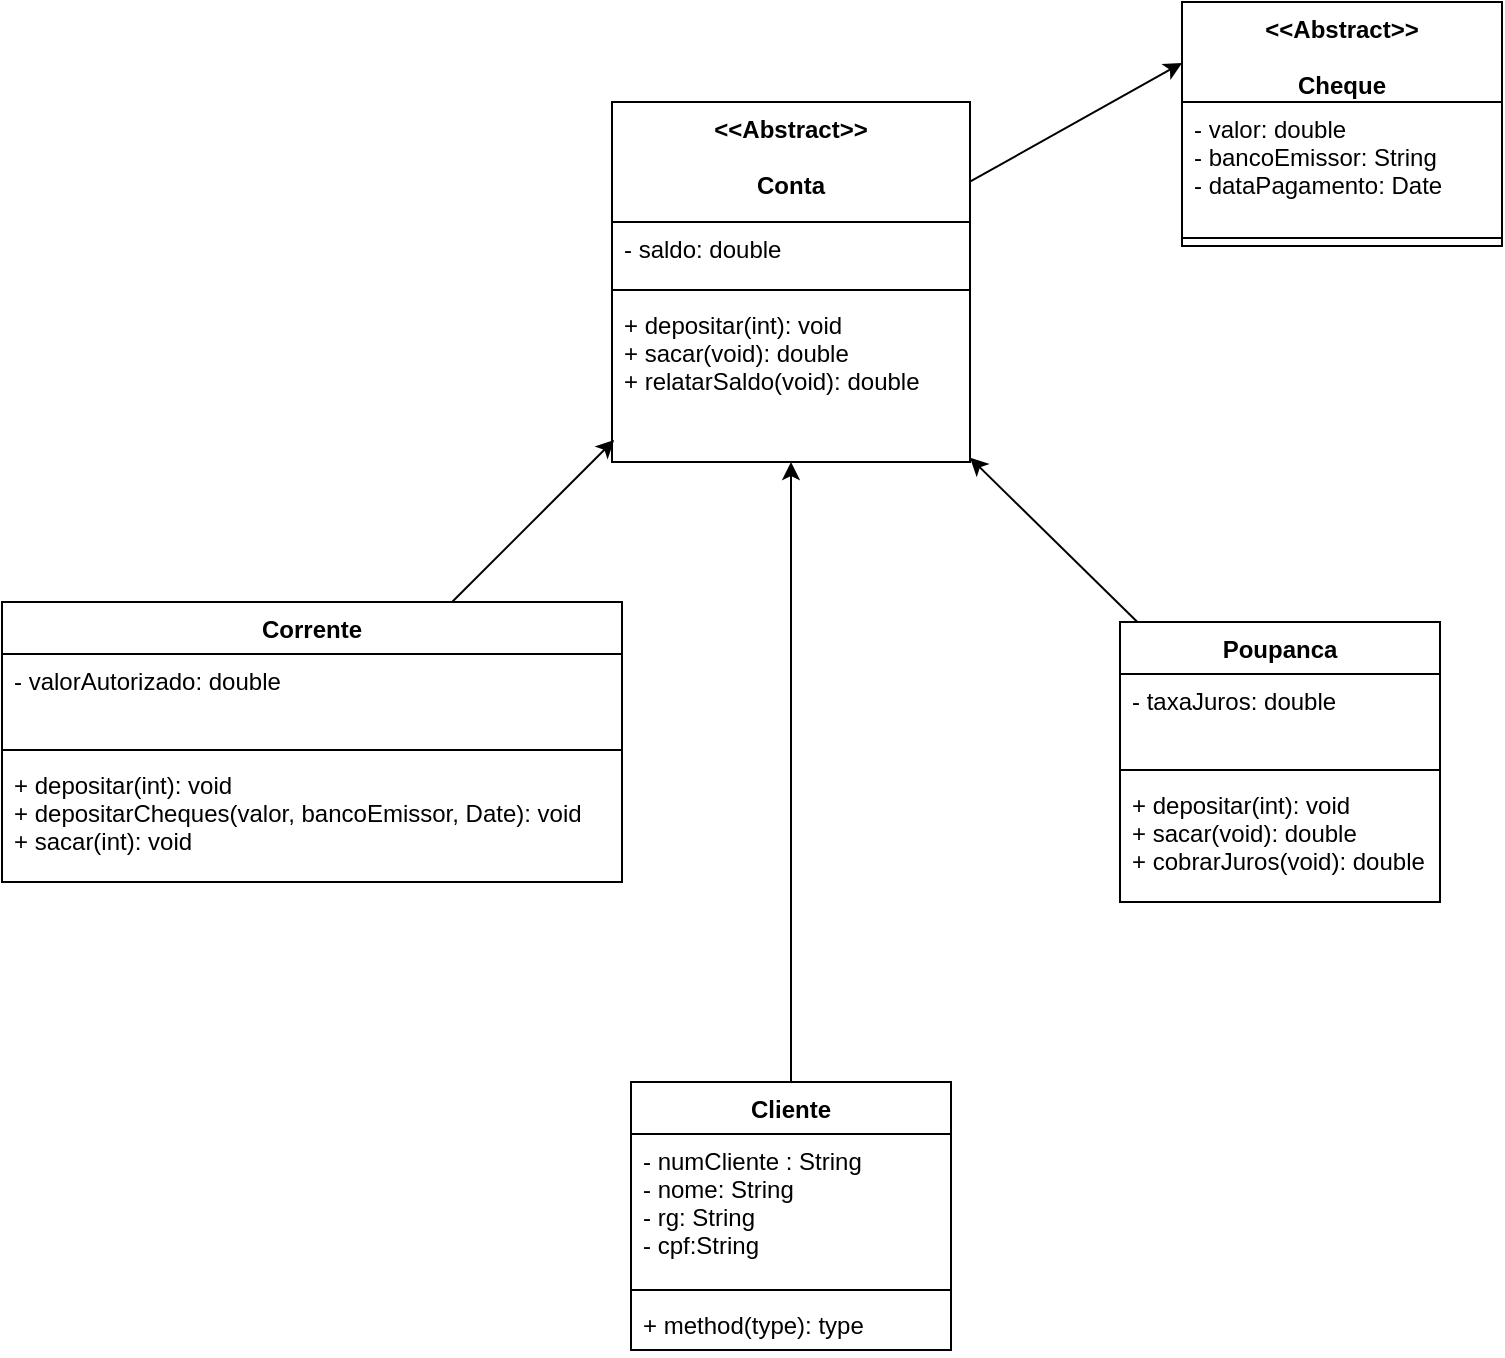 <mxfile version="15.1.2" type="github">
  <diagram id="PcnY6pJij-ISD_BZ_4xA" name="Page-1">
    <mxGraphModel dx="1662" dy="752" grid="1" gridSize="10" guides="1" tooltips="1" connect="1" arrows="1" fold="1" page="1" pageScale="1" pageWidth="827" pageHeight="1169" math="0" shadow="0">
      <root>
        <mxCell id="0" />
        <mxCell id="1" parent="0" />
        <mxCell id="sOgrD42GPx2ci3e1qdg6-27" style="edgeStyle=none;rounded=0;orthogonalLoop=1;jettySize=auto;html=1;" edge="1" parent="1" source="sOgrD42GPx2ci3e1qdg6-1" target="sOgrD42GPx2ci3e1qdg6-8">
          <mxGeometry relative="1" as="geometry" />
        </mxCell>
        <mxCell id="sOgrD42GPx2ci3e1qdg6-1" value="Cliente&#xa;" style="swimlane;fontStyle=1;align=center;verticalAlign=top;childLayout=stackLayout;horizontal=1;startSize=26;horizontalStack=0;resizeParent=1;resizeParentMax=0;resizeLast=0;collapsible=1;marginBottom=0;" vertex="1" parent="1">
          <mxGeometry x="324.5" y="600" width="160" height="134" as="geometry" />
        </mxCell>
        <mxCell id="sOgrD42GPx2ci3e1qdg6-2" value="- numCliente : String&#xa;- nome: String&#xa;- rg: String&#xa;- cpf:String&#xa;" style="text;strokeColor=none;fillColor=none;align=left;verticalAlign=top;spacingLeft=4;spacingRight=4;overflow=hidden;rotatable=0;points=[[0,0.5],[1,0.5]];portConstraint=eastwest;" vertex="1" parent="sOgrD42GPx2ci3e1qdg6-1">
          <mxGeometry y="26" width="160" height="74" as="geometry" />
        </mxCell>
        <mxCell id="sOgrD42GPx2ci3e1qdg6-3" value="" style="line;strokeWidth=1;fillColor=none;align=left;verticalAlign=middle;spacingTop=-1;spacingLeft=3;spacingRight=3;rotatable=0;labelPosition=right;points=[];portConstraint=eastwest;" vertex="1" parent="sOgrD42GPx2ci3e1qdg6-1">
          <mxGeometry y="100" width="160" height="8" as="geometry" />
        </mxCell>
        <mxCell id="sOgrD42GPx2ci3e1qdg6-4" value="+ method(type): type" style="text;strokeColor=none;fillColor=none;align=left;verticalAlign=top;spacingLeft=4;spacingRight=4;overflow=hidden;rotatable=0;points=[[0,0.5],[1,0.5]];portConstraint=eastwest;" vertex="1" parent="sOgrD42GPx2ci3e1qdg6-1">
          <mxGeometry y="108" width="160" height="26" as="geometry" />
        </mxCell>
        <mxCell id="sOgrD42GPx2ci3e1qdg6-26" style="edgeStyle=none;rounded=0;orthogonalLoop=1;jettySize=auto;html=1;entryX=0;entryY=0.25;entryDx=0;entryDy=0;" edge="1" parent="1" source="sOgrD42GPx2ci3e1qdg6-5" target="sOgrD42GPx2ci3e1qdg6-18">
          <mxGeometry relative="1" as="geometry" />
        </mxCell>
        <mxCell id="sOgrD42GPx2ci3e1qdg6-5" value="&lt;&lt;Abstract&gt;&gt;&#xa;&#xa;Conta&#xa;" style="swimlane;fontStyle=1;align=center;verticalAlign=top;childLayout=stackLayout;horizontal=1;startSize=60;horizontalStack=0;resizeParent=1;resizeParentMax=0;resizeLast=0;collapsible=1;marginBottom=0;" vertex="1" parent="1">
          <mxGeometry x="315" y="110" width="179" height="180" as="geometry" />
        </mxCell>
        <mxCell id="sOgrD42GPx2ci3e1qdg6-6" value="- saldo: double&#xa;" style="text;strokeColor=none;fillColor=none;align=left;verticalAlign=top;spacingLeft=4;spacingRight=4;overflow=hidden;rotatable=0;points=[[0,0.5],[1,0.5]];portConstraint=eastwest;" vertex="1" parent="sOgrD42GPx2ci3e1qdg6-5">
          <mxGeometry y="60" width="179" height="30" as="geometry" />
        </mxCell>
        <mxCell id="sOgrD42GPx2ci3e1qdg6-7" value="" style="line;strokeWidth=1;fillColor=none;align=left;verticalAlign=middle;spacingTop=-1;spacingLeft=3;spacingRight=3;rotatable=0;labelPosition=right;points=[];portConstraint=eastwest;" vertex="1" parent="sOgrD42GPx2ci3e1qdg6-5">
          <mxGeometry y="90" width="179" height="8" as="geometry" />
        </mxCell>
        <mxCell id="sOgrD42GPx2ci3e1qdg6-8" value="+ depositar(int): void&#xa;+ sacar(void): double&#xa;+ relatarSaldo(void): double&#xa;" style="text;strokeColor=none;fillColor=none;align=left;verticalAlign=top;spacingLeft=4;spacingRight=4;overflow=hidden;rotatable=0;points=[[0,0.5],[1,0.5]];portConstraint=eastwest;" vertex="1" parent="sOgrD42GPx2ci3e1qdg6-5">
          <mxGeometry y="98" width="179" height="82" as="geometry" />
        </mxCell>
        <mxCell id="sOgrD42GPx2ci3e1qdg6-23" style="edgeStyle=none;rounded=0;orthogonalLoop=1;jettySize=auto;html=1;" edge="1" parent="1" source="sOgrD42GPx2ci3e1qdg6-10" target="sOgrD42GPx2ci3e1qdg6-5">
          <mxGeometry relative="1" as="geometry">
            <mxPoint x="600" y="230" as="targetPoint" />
          </mxGeometry>
        </mxCell>
        <mxCell id="sOgrD42GPx2ci3e1qdg6-10" value="Poupanca" style="swimlane;fontStyle=1;align=center;verticalAlign=top;childLayout=stackLayout;horizontal=1;startSize=26;horizontalStack=0;resizeParent=1;resizeParentMax=0;resizeLast=0;collapsible=1;marginBottom=0;" vertex="1" parent="1">
          <mxGeometry x="569" y="370" width="160" height="140" as="geometry" />
        </mxCell>
        <mxCell id="sOgrD42GPx2ci3e1qdg6-11" value="- taxaJuros: double&#xa;" style="text;strokeColor=none;fillColor=none;align=left;verticalAlign=top;spacingLeft=4;spacingRight=4;overflow=hidden;rotatable=0;points=[[0,0.5],[1,0.5]];portConstraint=eastwest;" vertex="1" parent="sOgrD42GPx2ci3e1qdg6-10">
          <mxGeometry y="26" width="160" height="44" as="geometry" />
        </mxCell>
        <mxCell id="sOgrD42GPx2ci3e1qdg6-12" value="" style="line;strokeWidth=1;fillColor=none;align=left;verticalAlign=middle;spacingTop=-1;spacingLeft=3;spacingRight=3;rotatable=0;labelPosition=right;points=[];portConstraint=eastwest;" vertex="1" parent="sOgrD42GPx2ci3e1qdg6-10">
          <mxGeometry y="70" width="160" height="8" as="geometry" />
        </mxCell>
        <mxCell id="sOgrD42GPx2ci3e1qdg6-13" value="+ depositar(int): void&#xa;+ sacar(void): double&#xa;+ cobrarJuros(void): double&#xa;&#xa;&#xa;" style="text;strokeColor=none;fillColor=none;align=left;verticalAlign=top;spacingLeft=4;spacingRight=4;overflow=hidden;rotatable=0;points=[[0,0.5],[1,0.5]];portConstraint=eastwest;" vertex="1" parent="sOgrD42GPx2ci3e1qdg6-10">
          <mxGeometry y="78" width="160" height="62" as="geometry" />
        </mxCell>
        <mxCell id="sOgrD42GPx2ci3e1qdg6-22" style="edgeStyle=none;rounded=0;orthogonalLoop=1;jettySize=auto;html=1;entryX=0.006;entryY=0.866;entryDx=0;entryDy=0;entryPerimeter=0;" edge="1" parent="1" source="sOgrD42GPx2ci3e1qdg6-14" target="sOgrD42GPx2ci3e1qdg6-8">
          <mxGeometry relative="1" as="geometry" />
        </mxCell>
        <mxCell id="sOgrD42GPx2ci3e1qdg6-14" value="Corrente" style="swimlane;fontStyle=1;align=center;verticalAlign=top;childLayout=stackLayout;horizontal=1;startSize=26;horizontalStack=0;resizeParent=1;resizeParentMax=0;resizeLast=0;collapsible=1;marginBottom=0;" vertex="1" parent="1">
          <mxGeometry x="10" y="360" width="310" height="140" as="geometry" />
        </mxCell>
        <mxCell id="sOgrD42GPx2ci3e1qdg6-15" value="- valorAutorizado: double" style="text;strokeColor=none;fillColor=none;align=left;verticalAlign=top;spacingLeft=4;spacingRight=4;overflow=hidden;rotatable=0;points=[[0,0.5],[1,0.5]];portConstraint=eastwest;" vertex="1" parent="sOgrD42GPx2ci3e1qdg6-14">
          <mxGeometry y="26" width="310" height="44" as="geometry" />
        </mxCell>
        <mxCell id="sOgrD42GPx2ci3e1qdg6-16" value="" style="line;strokeWidth=1;fillColor=none;align=left;verticalAlign=middle;spacingTop=-1;spacingLeft=3;spacingRight=3;rotatable=0;labelPosition=right;points=[];portConstraint=eastwest;" vertex="1" parent="sOgrD42GPx2ci3e1qdg6-14">
          <mxGeometry y="70" width="310" height="8" as="geometry" />
        </mxCell>
        <mxCell id="sOgrD42GPx2ci3e1qdg6-17" value="+ depositar(int): void&#xa;+ depositarCheques(valor, bancoEmissor, Date): void&#xa;+ sacar(int): void&#xa;" style="text;strokeColor=none;fillColor=none;align=left;verticalAlign=top;spacingLeft=4;spacingRight=4;overflow=hidden;rotatable=0;points=[[0,0.5],[1,0.5]];portConstraint=eastwest;" vertex="1" parent="sOgrD42GPx2ci3e1qdg6-14">
          <mxGeometry y="78" width="310" height="62" as="geometry" />
        </mxCell>
        <mxCell id="sOgrD42GPx2ci3e1qdg6-18" value="&lt;&lt;Abstract&gt;&gt;&#xa;&#xa;Cheque" style="swimlane;fontStyle=1;align=center;verticalAlign=top;childLayout=stackLayout;horizontal=1;startSize=50;horizontalStack=0;resizeParent=1;resizeParentMax=0;resizeLast=0;collapsible=1;marginBottom=0;" vertex="1" parent="1">
          <mxGeometry x="600" y="60" width="160" height="122" as="geometry" />
        </mxCell>
        <mxCell id="sOgrD42GPx2ci3e1qdg6-19" value="- valor: double&#xa;- bancoEmissor: String&#xa;- dataPagamento: Date&#xa;" style="text;strokeColor=none;fillColor=none;align=left;verticalAlign=top;spacingLeft=4;spacingRight=4;overflow=hidden;rotatable=0;points=[[0,0.5],[1,0.5]];portConstraint=eastwest;" vertex="1" parent="sOgrD42GPx2ci3e1qdg6-18">
          <mxGeometry y="50" width="160" height="64" as="geometry" />
        </mxCell>
        <mxCell id="sOgrD42GPx2ci3e1qdg6-20" value="" style="line;strokeWidth=1;fillColor=none;align=left;verticalAlign=middle;spacingTop=-1;spacingLeft=3;spacingRight=3;rotatable=0;labelPosition=right;points=[];portConstraint=eastwest;" vertex="1" parent="sOgrD42GPx2ci3e1qdg6-18">
          <mxGeometry y="114" width="160" height="8" as="geometry" />
        </mxCell>
      </root>
    </mxGraphModel>
  </diagram>
</mxfile>
